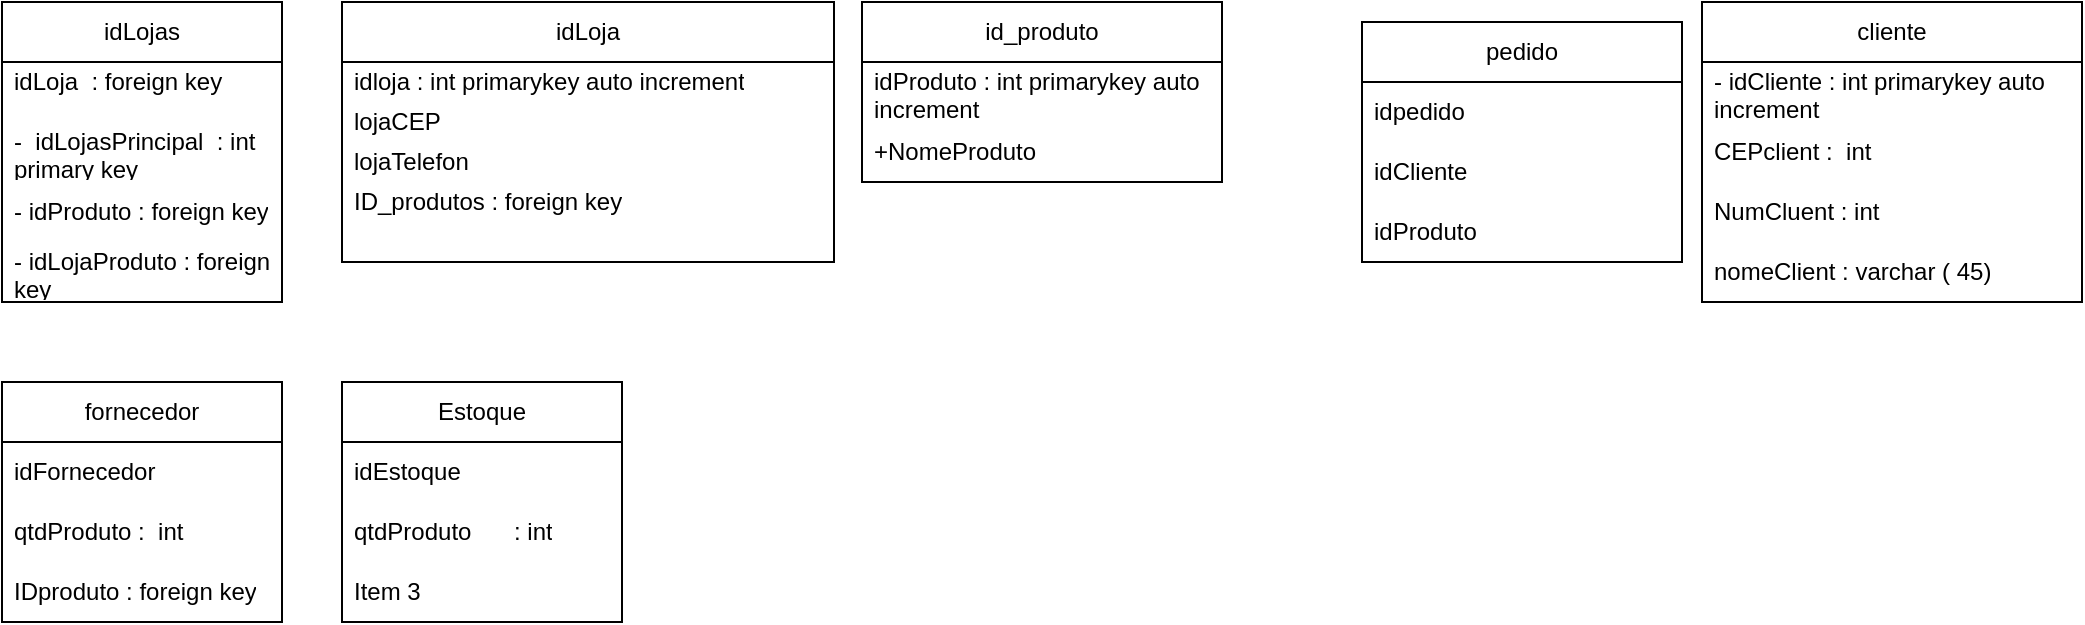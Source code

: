 <mxfile version="24.3.1" type="github">
  <diagram id="C5RBs43oDa-KdzZeNtuy" name="Page-1">
    <mxGraphModel dx="1393" dy="758" grid="1" gridSize="10" guides="1" tooltips="1" connect="1" arrows="1" fold="1" page="1" pageScale="1" pageWidth="827" pageHeight="1169" math="0" shadow="0">
      <root>
        <mxCell id="WIyWlLk6GJQsqaUBKTNV-0" />
        <mxCell id="WIyWlLk6GJQsqaUBKTNV-1" parent="WIyWlLk6GJQsqaUBKTNV-0" />
        <mxCell id="ZvCJQ66XpChy0ZNjjR11-0" value="idLojas" style="swimlane;fontStyle=0;childLayout=stackLayout;horizontal=1;startSize=30;horizontalStack=0;resizeParent=1;resizeParentMax=0;resizeLast=0;collapsible=1;marginBottom=0;whiteSpace=wrap;html=1;" parent="WIyWlLk6GJQsqaUBKTNV-1" vertex="1">
          <mxGeometry x="70" y="10" width="140" height="150" as="geometry" />
        </mxCell>
        <mxCell id="ZvCJQ66XpChy0ZNjjR11-25" value="idLoja&amp;nbsp; : foreign key&amp;nbsp;&lt;div&gt;&amp;nbsp;&lt;/div&gt;" style="text;strokeColor=none;fillColor=none;align=left;verticalAlign=middle;spacingLeft=4;spacingRight=4;overflow=hidden;points=[[0,0.5],[1,0.5]];portConstraint=eastwest;rotatable=0;whiteSpace=wrap;html=1;" parent="ZvCJQ66XpChy0ZNjjR11-0" vertex="1">
          <mxGeometry y="30" width="140" height="30" as="geometry" />
        </mxCell>
        <mxCell id="ZvCJQ66XpChy0ZNjjR11-1" value="-&amp;nbsp; idLojasPrincipal&amp;nbsp; : int primary key" style="text;strokeColor=none;fillColor=none;align=left;verticalAlign=middle;spacingLeft=4;spacingRight=4;overflow=hidden;points=[[0,0.5],[1,0.5]];portConstraint=eastwest;rotatable=0;whiteSpace=wrap;html=1;" parent="ZvCJQ66XpChy0ZNjjR11-0" vertex="1">
          <mxGeometry y="60" width="140" height="30" as="geometry" />
        </mxCell>
        <mxCell id="ZvCJQ66XpChy0ZNjjR11-2" value="&lt;div&gt;&lt;span style=&quot;background-color: initial;&quot;&gt;- idProduto :&amp;nbsp;&lt;/span&gt;&lt;span style=&quot;background-color: initial;&quot;&gt;foreign key&lt;/span&gt;&lt;br&gt;&lt;/div&gt;" style="text;strokeColor=none;fillColor=none;align=left;verticalAlign=middle;spacingLeft=4;spacingRight=4;overflow=hidden;points=[[0,0.5],[1,0.5]];portConstraint=eastwest;rotatable=0;whiteSpace=wrap;html=1;" parent="ZvCJQ66XpChy0ZNjjR11-0" vertex="1">
          <mxGeometry y="90" width="140" height="30" as="geometry" />
        </mxCell>
        <mxCell id="ZvCJQ66XpChy0ZNjjR11-3" value="- idLojaProduto : foreign key" style="text;strokeColor=none;fillColor=none;align=left;verticalAlign=middle;spacingLeft=4;spacingRight=4;overflow=hidden;points=[[0,0.5],[1,0.5]];portConstraint=eastwest;rotatable=0;whiteSpace=wrap;html=1;" parent="ZvCJQ66XpChy0ZNjjR11-0" vertex="1">
          <mxGeometry y="120" width="140" height="30" as="geometry" />
        </mxCell>
        <mxCell id="ZvCJQ66XpChy0ZNjjR11-5" value="idLoja" style="swimlane;fontStyle=0;childLayout=stackLayout;horizontal=1;startSize=30;horizontalStack=0;resizeParent=1;resizeParentMax=0;resizeLast=0;collapsible=1;marginBottom=0;whiteSpace=wrap;html=1;" parent="WIyWlLk6GJQsqaUBKTNV-1" vertex="1">
          <mxGeometry x="240" y="10" width="246" height="130" as="geometry">
            <mxRectangle x="490" y="40" width="70" height="30" as="alternateBounds" />
          </mxGeometry>
        </mxCell>
        <mxCell id="ZvCJQ66XpChy0ZNjjR11-23" value="idloja : int primarykey auto increment" style="text;strokeColor=none;fillColor=none;align=left;verticalAlign=middle;spacingLeft=4;spacingRight=4;overflow=hidden;points=[[0,0.5],[1,0.5]];portConstraint=eastwest;rotatable=0;whiteSpace=wrap;html=1;" parent="ZvCJQ66XpChy0ZNjjR11-5" vertex="1">
          <mxGeometry y="30" width="246" height="20" as="geometry" />
        </mxCell>
        <mxCell id="ZvCJQ66XpChy0ZNjjR11-6" value="lojaCEP" style="text;strokeColor=none;fillColor=none;align=left;verticalAlign=middle;spacingLeft=4;spacingRight=4;overflow=hidden;points=[[0,0.5],[1,0.5]];portConstraint=eastwest;rotatable=0;whiteSpace=wrap;html=1;" parent="ZvCJQ66XpChy0ZNjjR11-5" vertex="1">
          <mxGeometry y="50" width="246" height="20" as="geometry" />
        </mxCell>
        <mxCell id="ZvCJQ66XpChy0ZNjjR11-7" value="lojaTelefon" style="text;strokeColor=none;fillColor=none;align=left;verticalAlign=middle;spacingLeft=4;spacingRight=4;overflow=hidden;points=[[0,0.5],[1,0.5]];portConstraint=eastwest;rotatable=0;whiteSpace=wrap;html=1;" parent="ZvCJQ66XpChy0ZNjjR11-5" vertex="1">
          <mxGeometry y="70" width="246" height="20" as="geometry" />
        </mxCell>
        <mxCell id="ZvCJQ66XpChy0ZNjjR11-8" value="ID_produtos : foreign key" style="text;strokeColor=none;fillColor=none;align=left;verticalAlign=middle;spacingLeft=4;spacingRight=4;overflow=hidden;points=[[0,0.5],[1,0.5]];portConstraint=eastwest;rotatable=0;whiteSpace=wrap;html=1;" parent="ZvCJQ66XpChy0ZNjjR11-5" vertex="1">
          <mxGeometry y="90" width="246" height="20" as="geometry" />
        </mxCell>
        <mxCell id="ZvCJQ66XpChy0ZNjjR11-24" style="text;strokeColor=none;fillColor=none;align=left;verticalAlign=middle;spacingLeft=4;spacingRight=4;overflow=hidden;points=[[0,0.5],[1,0.5]];portConstraint=eastwest;rotatable=0;whiteSpace=wrap;html=1;" parent="ZvCJQ66XpChy0ZNjjR11-5" vertex="1">
          <mxGeometry y="110" width="246" height="20" as="geometry" />
        </mxCell>
        <mxCell id="ZvCJQ66XpChy0ZNjjR11-10" value="id_produto" style="swimlane;fontStyle=0;childLayout=stackLayout;horizontal=1;startSize=30;horizontalStack=0;resizeParent=1;resizeParentMax=0;resizeLast=0;collapsible=1;marginBottom=0;whiteSpace=wrap;html=1;" parent="WIyWlLk6GJQsqaUBKTNV-1" vertex="1">
          <mxGeometry x="500" y="10" width="180" height="90" as="geometry" />
        </mxCell>
        <mxCell id="ZvCJQ66XpChy0ZNjjR11-11" value="idProduto : int primarykey auto increment" style="text;strokeColor=none;fillColor=none;align=left;verticalAlign=middle;spacingLeft=4;spacingRight=4;overflow=hidden;points=[[0,0.5],[1,0.5]];portConstraint=eastwest;rotatable=0;whiteSpace=wrap;html=1;" parent="ZvCJQ66XpChy0ZNjjR11-10" vertex="1">
          <mxGeometry y="30" width="180" height="30" as="geometry" />
        </mxCell>
        <mxCell id="ZvCJQ66XpChy0ZNjjR11-13" value="+NomeProduto" style="text;strokeColor=none;fillColor=none;align=left;verticalAlign=middle;spacingLeft=4;spacingRight=4;overflow=hidden;points=[[0,0.5],[1,0.5]];portConstraint=eastwest;rotatable=0;whiteSpace=wrap;html=1;" parent="ZvCJQ66XpChy0ZNjjR11-10" vertex="1">
          <mxGeometry y="60" width="180" height="30" as="geometry" />
        </mxCell>
        <mxCell id="ZvCJQ66XpChy0ZNjjR11-16" value="pedido" style="swimlane;fontStyle=0;childLayout=stackLayout;horizontal=1;startSize=30;horizontalStack=0;resizeParent=1;resizeParentMax=0;resizeLast=0;collapsible=1;marginBottom=0;whiteSpace=wrap;html=1;" parent="WIyWlLk6GJQsqaUBKTNV-1" vertex="1">
          <mxGeometry x="750" y="20" width="160" height="120" as="geometry" />
        </mxCell>
        <mxCell id="ZvCJQ66XpChy0ZNjjR11-17" value="idpedido" style="text;strokeColor=none;fillColor=none;align=left;verticalAlign=middle;spacingLeft=4;spacingRight=4;overflow=hidden;points=[[0,0.5],[1,0.5]];portConstraint=eastwest;rotatable=0;whiteSpace=wrap;html=1;" parent="ZvCJQ66XpChy0ZNjjR11-16" vertex="1">
          <mxGeometry y="30" width="160" height="30" as="geometry" />
        </mxCell>
        <mxCell id="ZvCJQ66XpChy0ZNjjR11-18" value="idCliente" style="text;strokeColor=none;fillColor=none;align=left;verticalAlign=middle;spacingLeft=4;spacingRight=4;overflow=hidden;points=[[0,0.5],[1,0.5]];portConstraint=eastwest;rotatable=0;whiteSpace=wrap;html=1;" parent="ZvCJQ66XpChy0ZNjjR11-16" vertex="1">
          <mxGeometry y="60" width="160" height="30" as="geometry" />
        </mxCell>
        <mxCell id="ZvCJQ66XpChy0ZNjjR11-19" value="idProduto" style="text;strokeColor=none;fillColor=none;align=left;verticalAlign=middle;spacingLeft=4;spacingRight=4;overflow=hidden;points=[[0,0.5],[1,0.5]];portConstraint=eastwest;rotatable=0;whiteSpace=wrap;html=1;" parent="ZvCJQ66XpChy0ZNjjR11-16" vertex="1">
          <mxGeometry y="90" width="160" height="30" as="geometry" />
        </mxCell>
        <mxCell id="ZvCJQ66XpChy0ZNjjR11-28" value="cliente" style="swimlane;fontStyle=0;childLayout=stackLayout;horizontal=1;startSize=30;horizontalStack=0;resizeParent=1;resizeParentMax=0;resizeLast=0;collapsible=1;marginBottom=0;whiteSpace=wrap;html=1;" parent="WIyWlLk6GJQsqaUBKTNV-1" vertex="1">
          <mxGeometry x="920" y="10" width="190" height="150" as="geometry" />
        </mxCell>
        <mxCell id="ZvCJQ66XpChy0ZNjjR11-29" value="- idCliente : int primarykey auto increment" style="text;strokeColor=none;fillColor=none;align=left;verticalAlign=middle;spacingLeft=4;spacingRight=4;overflow=hidden;points=[[0,0.5],[1,0.5]];portConstraint=eastwest;rotatable=0;whiteSpace=wrap;html=1;" parent="ZvCJQ66XpChy0ZNjjR11-28" vertex="1">
          <mxGeometry y="30" width="190" height="30" as="geometry" />
        </mxCell>
        <mxCell id="ZvCJQ66XpChy0ZNjjR11-30" value="CEPclient :&amp;nbsp; int&amp;nbsp;" style="text;strokeColor=none;fillColor=none;align=left;verticalAlign=middle;spacingLeft=4;spacingRight=4;overflow=hidden;points=[[0,0.5],[1,0.5]];portConstraint=eastwest;rotatable=0;whiteSpace=wrap;html=1;" parent="ZvCJQ66XpChy0ZNjjR11-28" vertex="1">
          <mxGeometry y="60" width="190" height="30" as="geometry" />
        </mxCell>
        <mxCell id="ZvCJQ66XpChy0ZNjjR11-31" value="NumCluent : int" style="text;strokeColor=none;fillColor=none;align=left;verticalAlign=middle;spacingLeft=4;spacingRight=4;overflow=hidden;points=[[0,0.5],[1,0.5]];portConstraint=eastwest;rotatable=0;whiteSpace=wrap;html=1;" parent="ZvCJQ66XpChy0ZNjjR11-28" vertex="1">
          <mxGeometry y="90" width="190" height="30" as="geometry" />
        </mxCell>
        <mxCell id="ZvCJQ66XpChy0ZNjjR11-34" value="nomeClient : varchar ( 45)" style="text;strokeColor=none;fillColor=none;align=left;verticalAlign=middle;spacingLeft=4;spacingRight=4;overflow=hidden;points=[[0,0.5],[1,0.5]];portConstraint=eastwest;rotatable=0;whiteSpace=wrap;html=1;" parent="ZvCJQ66XpChy0ZNjjR11-28" vertex="1">
          <mxGeometry y="120" width="190" height="30" as="geometry" />
        </mxCell>
        <mxCell id="WIwWjgsl4_0iOltH3H-g-1" value="fornecedor" style="swimlane;fontStyle=0;childLayout=stackLayout;horizontal=1;startSize=30;horizontalStack=0;resizeParent=1;resizeParentMax=0;resizeLast=0;collapsible=1;marginBottom=0;whiteSpace=wrap;html=1;" vertex="1" parent="WIyWlLk6GJQsqaUBKTNV-1">
          <mxGeometry x="70" y="200" width="140" height="120" as="geometry" />
        </mxCell>
        <mxCell id="WIwWjgsl4_0iOltH3H-g-3" value="idFornecedor" style="text;strokeColor=none;fillColor=none;align=left;verticalAlign=middle;spacingLeft=4;spacingRight=4;overflow=hidden;points=[[0,0.5],[1,0.5]];portConstraint=eastwest;rotatable=0;whiteSpace=wrap;html=1;" vertex="1" parent="WIwWjgsl4_0iOltH3H-g-1">
          <mxGeometry y="30" width="140" height="30" as="geometry" />
        </mxCell>
        <mxCell id="WIwWjgsl4_0iOltH3H-g-4" value="qtdProduto :&amp;nbsp; int" style="text;strokeColor=none;fillColor=none;align=left;verticalAlign=middle;spacingLeft=4;spacingRight=4;overflow=hidden;points=[[0,0.5],[1,0.5]];portConstraint=eastwest;rotatable=0;whiteSpace=wrap;html=1;" vertex="1" parent="WIwWjgsl4_0iOltH3H-g-1">
          <mxGeometry y="60" width="140" height="30" as="geometry" />
        </mxCell>
        <mxCell id="WIwWjgsl4_0iOltH3H-g-2" value="IDproduto : foreign key" style="text;strokeColor=none;fillColor=none;align=left;verticalAlign=middle;spacingLeft=4;spacingRight=4;overflow=hidden;points=[[0,0.5],[1,0.5]];portConstraint=eastwest;rotatable=0;whiteSpace=wrap;html=1;" vertex="1" parent="WIwWjgsl4_0iOltH3H-g-1">
          <mxGeometry y="90" width="140" height="30" as="geometry" />
        </mxCell>
        <mxCell id="WIwWjgsl4_0iOltH3H-g-5" style="text;strokeColor=none;fillColor=none;align=left;verticalAlign=middle;spacingLeft=4;spacingRight=4;overflow=hidden;points=[[0,0.5],[1,0.5]];portConstraint=eastwest;rotatable=0;whiteSpace=wrap;html=1;" vertex="1" parent="WIyWlLk6GJQsqaUBKTNV-1">
          <mxGeometry x="540" y="140" width="180" height="30" as="geometry" />
        </mxCell>
        <mxCell id="WIwWjgsl4_0iOltH3H-g-10" value="Estoque" style="swimlane;fontStyle=0;childLayout=stackLayout;horizontal=1;startSize=30;horizontalStack=0;resizeParent=1;resizeParentMax=0;resizeLast=0;collapsible=1;marginBottom=0;whiteSpace=wrap;html=1;" vertex="1" parent="WIyWlLk6GJQsqaUBKTNV-1">
          <mxGeometry x="240" y="200" width="140" height="120" as="geometry" />
        </mxCell>
        <mxCell id="WIwWjgsl4_0iOltH3H-g-11" value="idEstoque" style="text;strokeColor=none;fillColor=none;align=left;verticalAlign=middle;spacingLeft=4;spacingRight=4;overflow=hidden;points=[[0,0.5],[1,0.5]];portConstraint=eastwest;rotatable=0;whiteSpace=wrap;html=1;" vertex="1" parent="WIwWjgsl4_0iOltH3H-g-10">
          <mxGeometry y="30" width="140" height="30" as="geometry" />
        </mxCell>
        <mxCell id="WIwWjgsl4_0iOltH3H-g-12" value="qtdProduto&lt;span style=&quot;white-space: pre;&quot;&gt;&#x9;&lt;/span&gt;: int" style="text;strokeColor=none;fillColor=none;align=left;verticalAlign=middle;spacingLeft=4;spacingRight=4;overflow=hidden;points=[[0,0.5],[1,0.5]];portConstraint=eastwest;rotatable=0;whiteSpace=wrap;html=1;" vertex="1" parent="WIwWjgsl4_0iOltH3H-g-10">
          <mxGeometry y="60" width="140" height="30" as="geometry" />
        </mxCell>
        <mxCell id="WIwWjgsl4_0iOltH3H-g-13" value="Item 3" style="text;strokeColor=none;fillColor=none;align=left;verticalAlign=middle;spacingLeft=4;spacingRight=4;overflow=hidden;points=[[0,0.5],[1,0.5]];portConstraint=eastwest;rotatable=0;whiteSpace=wrap;html=1;" vertex="1" parent="WIwWjgsl4_0iOltH3H-g-10">
          <mxGeometry y="90" width="140" height="30" as="geometry" />
        </mxCell>
      </root>
    </mxGraphModel>
  </diagram>
</mxfile>
